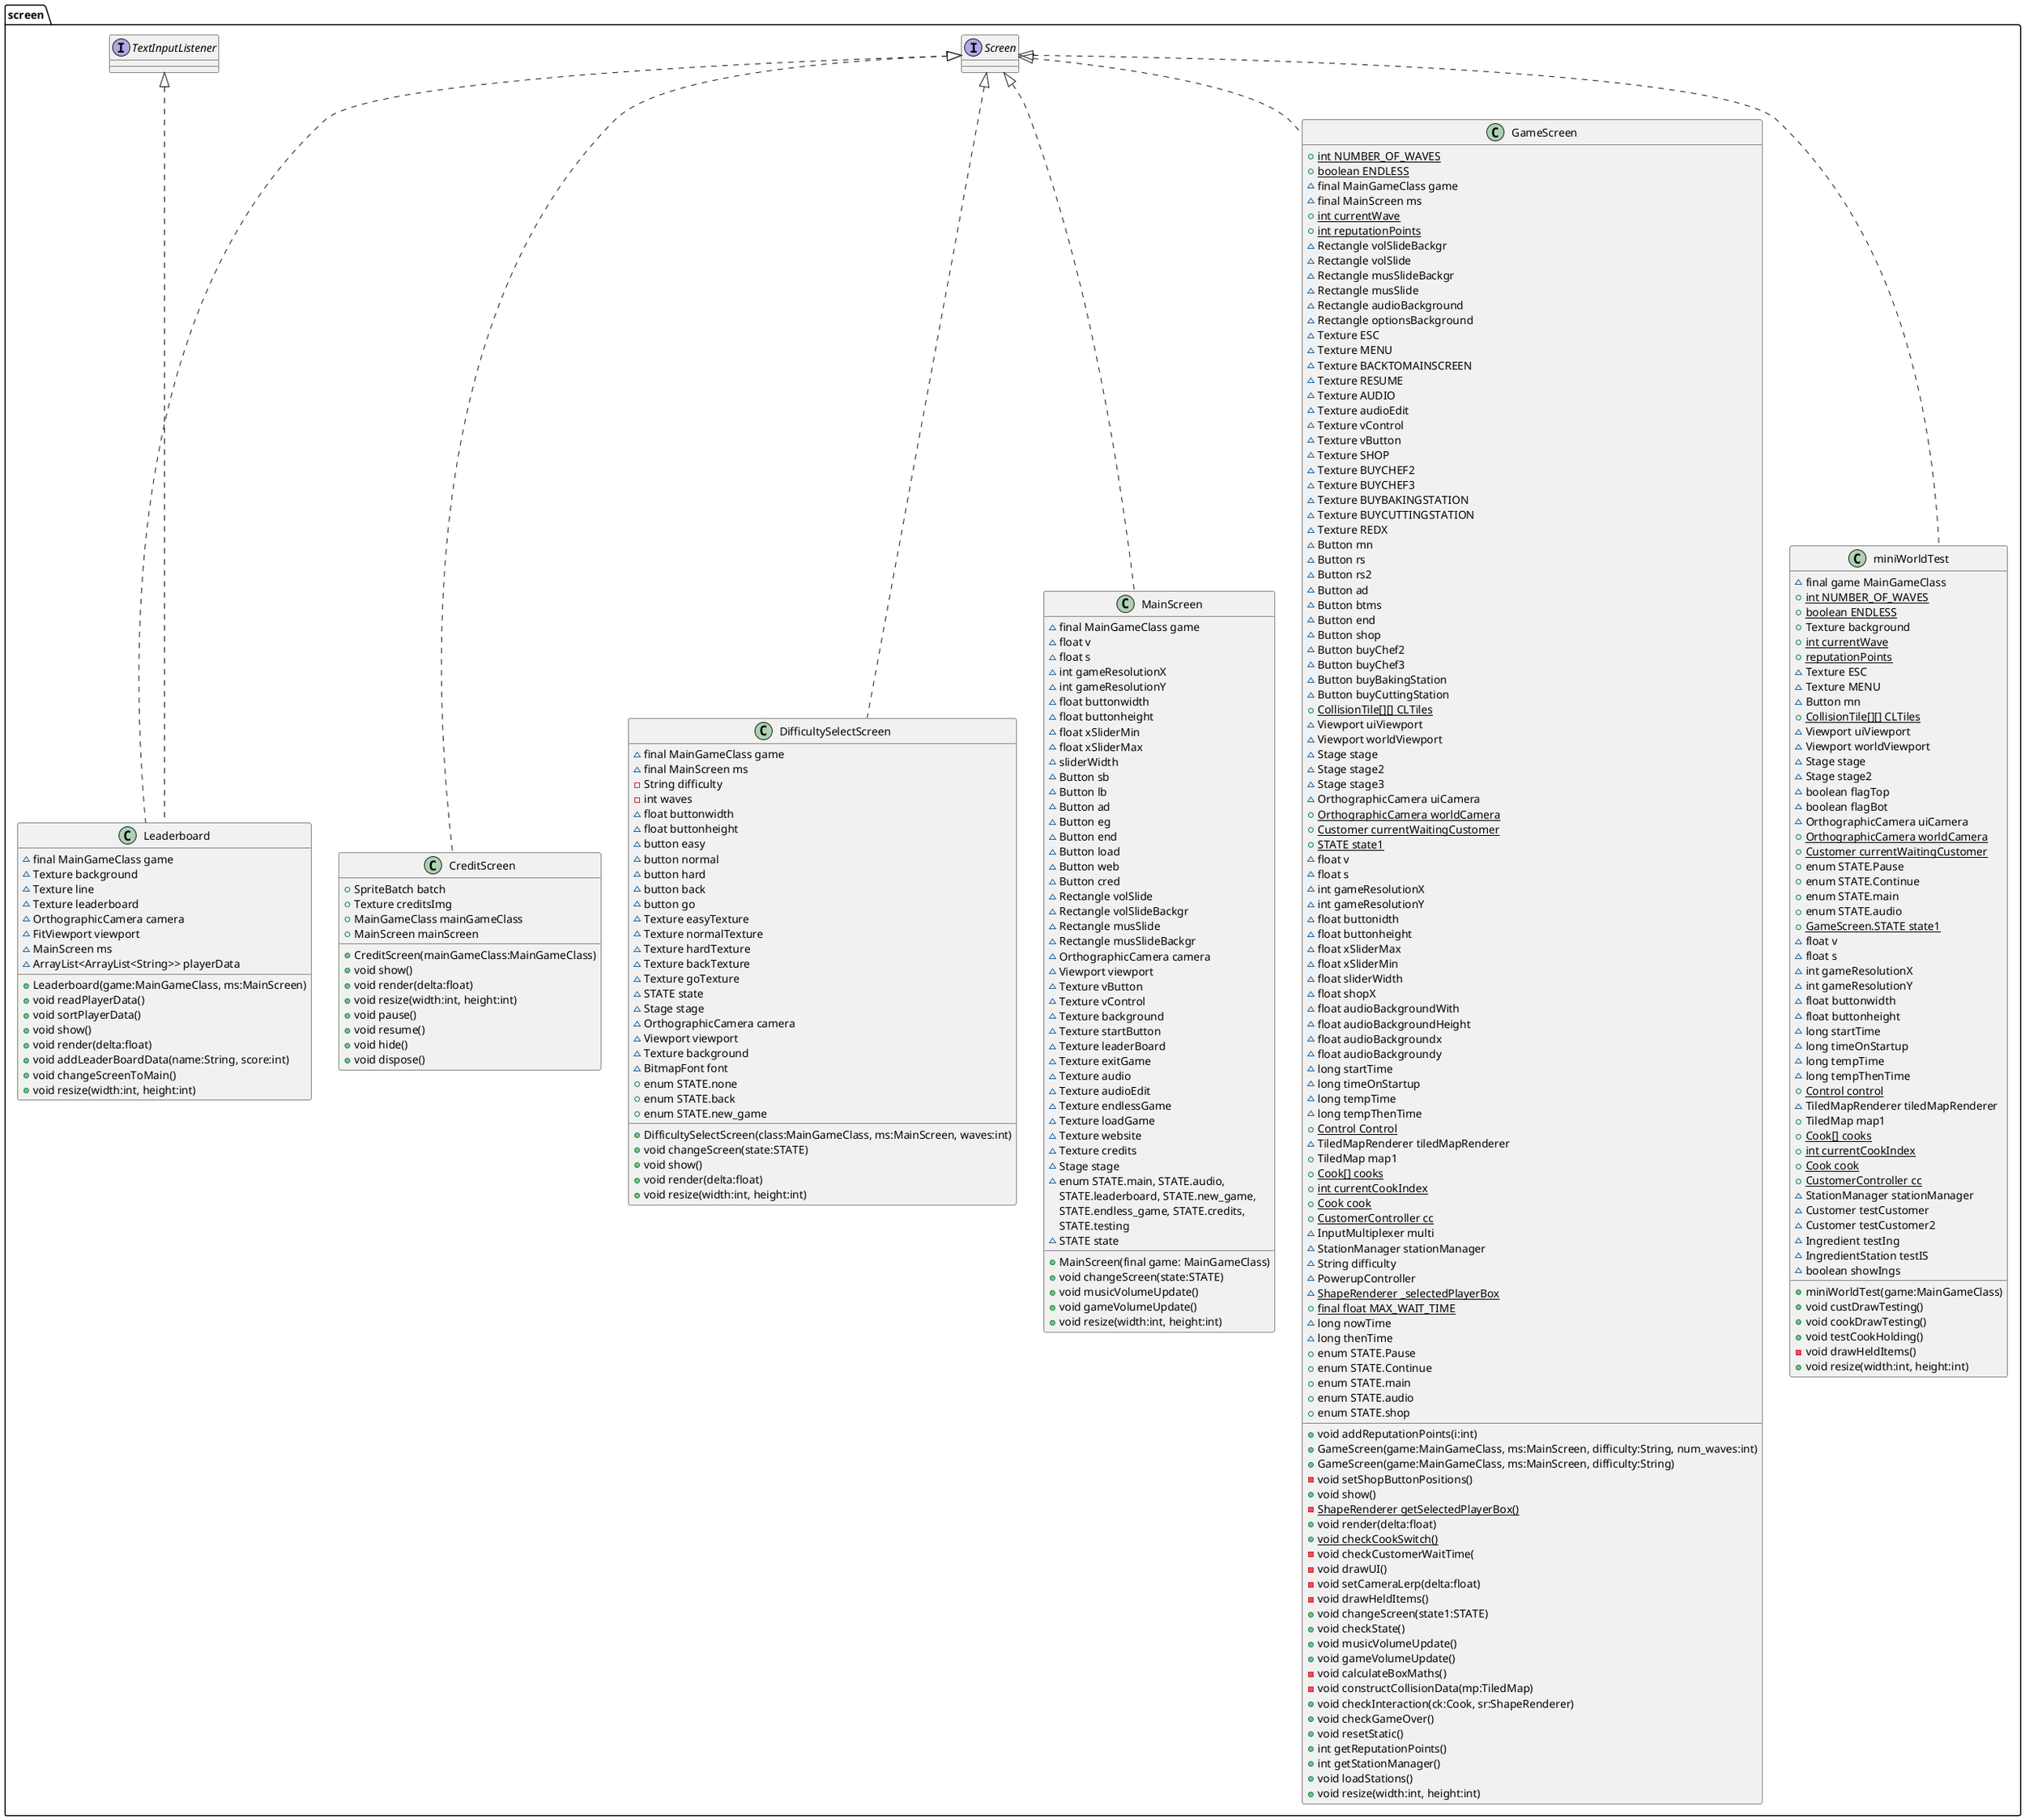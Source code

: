 @startuml
'https://plantuml.com/class-diagram

package "screen"{

class CreditScreen implements Screen{
+SpriteBatch batch
+Texture creditsImg
+MainGameClass mainGameClass
+MainScreen mainScreen
+CreditScreen(mainGameClass:MainGameClass)
+void show()
+void render(delta:float)
+void resize(width:int, height:int)
+void pause()
+void resume()
+void hide()
+void dispose()
}

class DifficultySelectScreen implements Screen{
~final MainGameClass game
~final MainScreen ms
-String difficulty
-int waves
~float buttonwidth
~float buttonheight
~button easy
~button normal
~button hard
~button back
~button go
~Texture easyTexture
~Texture normalTexture
~Texture hardTexture
~Texture backTexture
~Texture goTexture
~STATE state
~Stage stage
~OrthographicCamera camera
~Viewport viewport
~Texture background
~BitmapFont font
+DifficultySelectScreen(class:MainGameClass, ms:MainScreen, waves:int)
+void changeScreen(state:STATE)
+void show()
+void render(delta:float)
+void resize(width:int, height:int)
+enum STATE.none
+enum STATE.back
+enum STATE.new_game
}

class Leaderboard implements Screen, TextInputListener{
~final MainGameClass game
~Texture background
~Texture line
~Texture leaderboard
~OrthographicCamera camera
~FitViewport viewport
~MainScreen ms
~ArrayList<ArrayList<String>> playerData
+Leaderboard(game:MainGameClass, ms:MainScreen)
+void readPlayerData()
+void sortPlayerData()
+void show()
+void render(delta:float)
+void addLeaderBoardData(name:String, score:int)
+void changeScreenToMain()
+void resize(width:int, height:int)
}

class MainScreen implements Screen{
~final MainGameClass game
~float v
~float s
~int gameResolutionX
~int gameResolutionY
~float buttonwidth
~float buttonheight
~float xSliderMin
~float xSliderMax
~sliderWidth
~Button sb
~Button lb
~Button ad
~Button eg
~Button end
~Button load
~Button web
~Button cred
~Rectangle volSlide
~Rectangle volSlideBackgr
~Rectangle musSlide
~Rectangle musSlideBackgr
~OrthographicCamera camera
~Viewport viewport
~Texture vButton
~Texture vControl
~Texture background
~Texture startButton
~Texture leaderBoard
~Texture exitGame
~Texture audio
~Texture audioEdit
~Texture endlessGame
~Texture loadGame
~Texture website
~Texture credits
~Stage stage
~enum STATE.main, STATE.audio,
STATE.leaderboard, STATE.new_game,
STATE.endless_game, STATE.credits,
STATE.testing
~STATE state
+MainScreen(final game: MainGameClass)
+void changeScreen(state:STATE)
+void musicVolumeUpdate()
+void gameVolumeUpdate()
+void resize(width:int, height:int)
}

class GameScreen implements Screen{
+{static} int NUMBER_OF_WAVES
+{static} boolean ENDLESS
~final MainGameClass game
~final MainScreen ms
+{static} int currentWave
+{static} int reputationPoints
~Rectangle volSlideBackgr
~Rectangle volSlide
~Rectangle musSlideBackgr
~Rectangle musSlide
~Rectangle audioBackground
~Rectangle optionsBackground
~Texture ESC
~Texture MENU
~Texture BACKTOMAINSCREEN
~Texture RESUME
~Texture AUDIO
~Texture audioEdit
~Texture vControl
~Texture vButton
~Texture SHOP
~Texture BUYCHEF2
~Texture BUYCHEF3
~Texture BUYBAKINGSTATION
~Texture BUYCUTTINGSTATION
~Texture REDX
~Button mn
~Button rs
~Button rs2
~Button ad
~Button btms
~Button end
~Button shop
~Button buyChef2
~Button buyChef3
~Button buyBakingStation
~Button buyCuttingStation
+{static} CollisionTile[][] CLTiles
~Viewport uiViewport
~Viewport worldViewport
~Stage stage
~Stage stage2
~Stage stage3
~OrthographicCamera uiCamera
+{static} OrthographicCamera worldCamera
+{static} Customer currentWaitingCustomer
+{static} STATE state1
~float v
~float s
~int gameResolutionX
~int gameResolutionY
~float buttonidth
~float buttonheight
~float xSliderMax
~float xSliderMin
~float sliderWidth
~float shopX
~float audioBackgroundWith
~float audioBackgroundHeight
~float audioBackgroundx
~float audioBackgroundy
~long startTime
~long timeOnStartup
~long tempTime
~long tempThenTime
+{static} Control Control
~TiledMapRenderer tiledMapRenderer
+TiledMap map1
+{static} Cook[] cooks
+{static} int currentCookIndex
+{static} Cook cook
+{static} CustomerController cc
~InputMultiplexer multi
~StationManager stationManager
~String difficulty
~PowerupController
~{static} ShapeRenderer _selectedPlayerBox
+{static} final float MAX_WAIT_TIME
~long nowTime
~long thenTime
+enum STATE.Pause
+enum STATE.Continue
+enum STATE.main
+enum STATE.audio
+enum STATE.shop
+void addReputationPoints(i:int)
+GameScreen(game:MainGameClass, ms:MainScreen, difficulty:String, num_waves:int)
+GameScreen(game:MainGameClass, ms:MainScreen, difficulty:String)
-void setShopButtonPositions()
+void show()
-{static} ShapeRenderer getSelectedPlayerBox()
+void render(delta:float)
+{static} void checkCookSwitch()
-void checkCustomerWaitTime(
-void drawUI()
-void setCameraLerp(delta:float)
-void drawHeldItems()
+void changeScreen(state1:STATE)
+void checkState()
+void musicVolumeUpdate()
+void gameVolumeUpdate()
-void calculateBoxMaths()
-void constructCollisionData(mp:TiledMap)
+void checkInteraction(ck:Cook, sr:ShapeRenderer)
+void checkGameOver()
+void resetStatic()
+int getReputationPoints()
+int getStationManager()
+void loadStations()
+void resize(width:int, height:int)
}

class miniWorldTest implements Screen{
~final game MainGameClass
+{static} int NUMBER_OF_WAVES
+{static} boolean ENDLESS
+Texture background
+{static} int currentWave
+{static} reputationPoints
~Texture ESC
~Texture MENU
~Button mn
+{static} CollisionTile[][] CLTiles
~Viewport uiViewport
~Viewport worldViewport
~Stage stage
~Stage stage2
~boolean flagTop
~boolean flagBot
~OrthographicCamera uiCamera
+{static} OrthographicCamera worldCamera
+{static} Customer currentWaitingCustomer
+enum STATE.Pause
+enum STATE.Continue
+enum STATE.main
+enum STATE.audio
+{static} GameScreen.STATE state1
~float v
~float s
~int gameResolutionX
~int gameResolutionY
~float buttonwidth
~float buttonheight
~long startTime
~long timeOnStartup
~long tempTime
~long tempThenTime
+{static} Control control
~TiledMapRenderer tiledMapRenderer
+TiledMap map1
+{static} Cook[] cooks
+{static} int currentCookIndex
+{static} Cook cook
+{static} CustomerController cc
~StationManager stationManager
~Customer testCustomer
~Customer testCustomer2
~Ingredient testIng
~IngredientStation testIS
~boolean showIngs
+miniWorldTest(game:MainGameClass)
+void custDrawTesting()
+void cookDrawTesting()
+void testCookHolding()
-void drawHeldItems()
+void resize(width:int, height:int)
}

}

@enduml